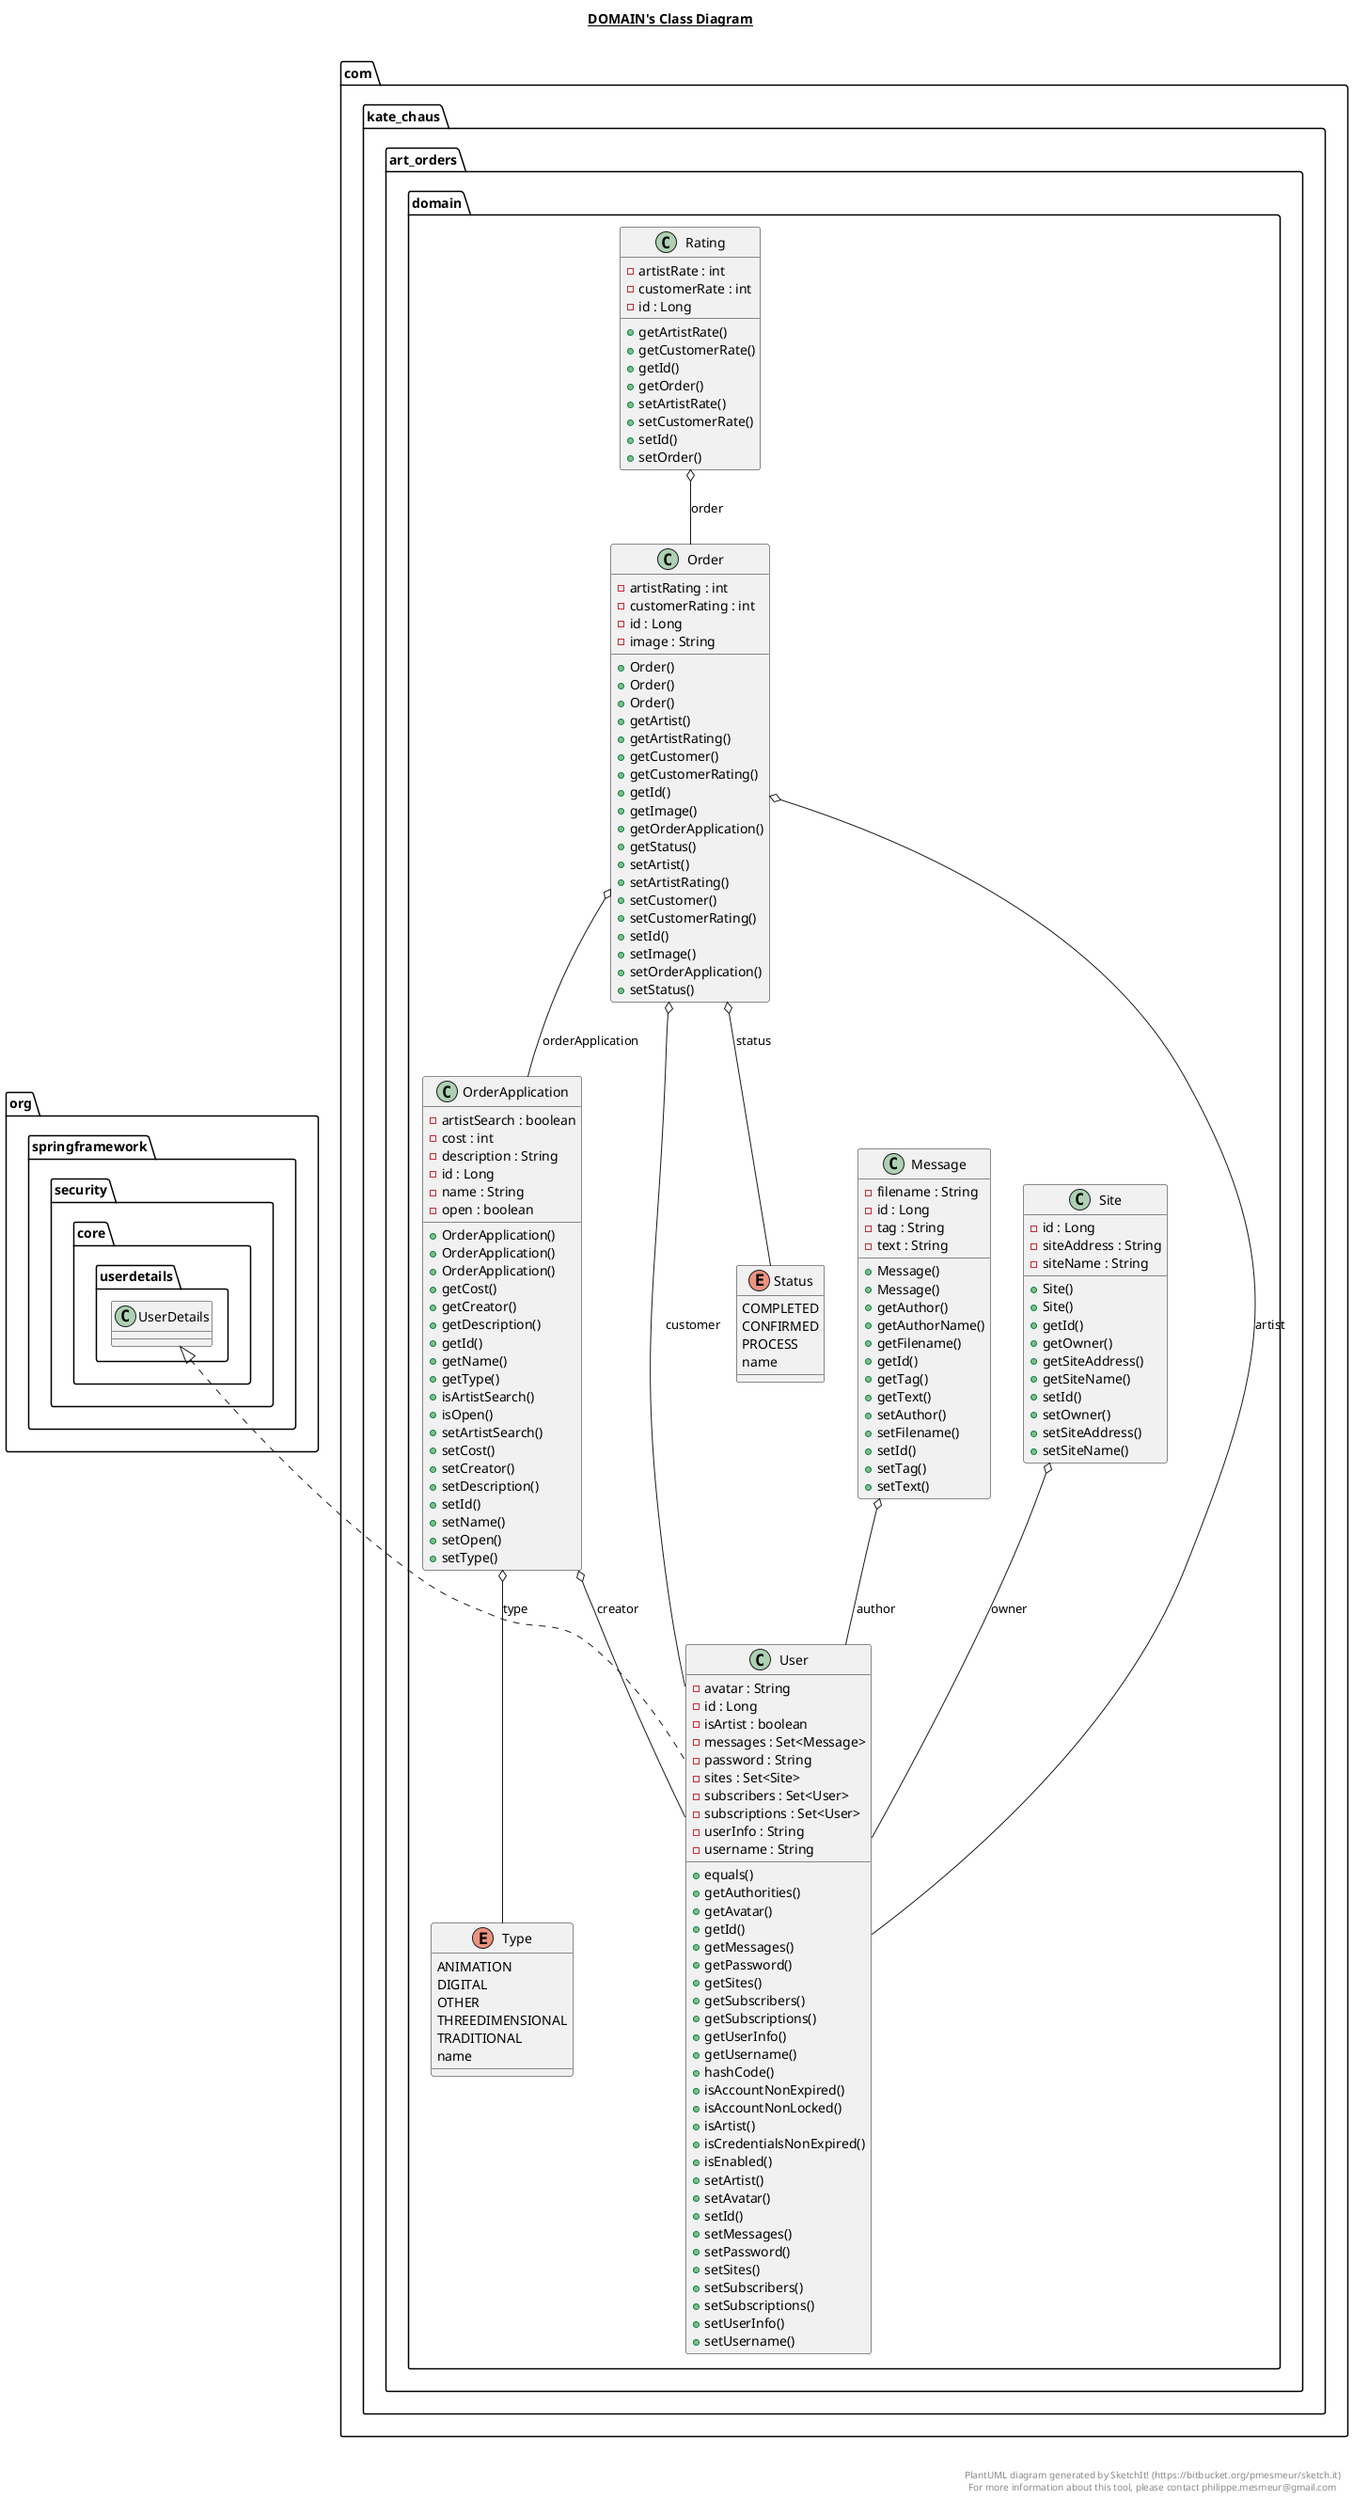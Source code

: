 @startuml

title __DOMAIN's Class Diagram__\n

  namespace com.kate_chaus.art_orders {
    namespace domain {
      class com.kate_chaus.art_orders.domain.Message {
          - filename : String
          - id : Long
          - tag : String
          - text : String
          + Message()
          + Message()
          + getAuthor()
          + getAuthorName()
          + getFilename()
          + getId()
          + getTag()
          + getText()
          + setAuthor()
          + setFilename()
          + setId()
          + setTag()
          + setText()
      }
    }
  }
  

  namespace com.kate_chaus.art_orders {
    namespace domain {
      class com.kate_chaus.art_orders.domain.Order {
          - artistRating : int
          - customerRating : int
          - id : Long
          - image : String
          + Order()
          + Order()
          + Order()
          + getArtist()
          + getArtistRating()
          + getCustomer()
          + getCustomerRating()
          + getId()
          + getImage()
          + getOrderApplication()
          + getStatus()
          + setArtist()
          + setArtistRating()
          + setCustomer()
          + setCustomerRating()
          + setId()
          + setImage()
          + setOrderApplication()
          + setStatus()
      }
    }
  }
  

  namespace com.kate_chaus.art_orders {
    namespace domain {
      class com.kate_chaus.art_orders.domain.OrderApplication {
          - artistSearch : boolean
          - cost : int
          - description : String
          - id : Long
          - name : String
          - open : boolean
          + OrderApplication()
          + OrderApplication()
          + OrderApplication()
          + getCost()
          + getCreator()
          + getDescription()
          + getId()
          + getName()
          + getType()
          + isArtistSearch()
          + isOpen()
          + setArtistSearch()
          + setCost()
          + setCreator()
          + setDescription()
          + setId()
          + setName()
          + setOpen()
          + setType()
      }
    }
  }
  

  namespace com.kate_chaus.art_orders {
    namespace domain {
      class com.kate_chaus.art_orders.domain.Rating {
          - artistRate : int
          - customerRate : int
          - id : Long
          + getArtistRate()
          + getCustomerRate()
          + getId()
          + getOrder()
          + setArtistRate()
          + setCustomerRate()
          + setId()
          + setOrder()
      }
    }
  }
  

  namespace com.kate_chaus.art_orders {
    namespace domain {
      class com.kate_chaus.art_orders.domain.Site {
          - id : Long
          - siteAddress : String
          - siteName : String
          + Site()
          + Site()
          + getId()
          + getOwner()
          + getSiteAddress()
          + getSiteName()
          + setId()
          + setOwner()
          + setSiteAddress()
          + setSiteName()
      }
    }
  }
  

  namespace com.kate_chaus.art_orders {
    namespace domain {
      enum Status {
        COMPLETED
        CONFIRMED
        PROCESS
        name
      }
    }
  }
  

  namespace com.kate_chaus.art_orders {
    namespace domain {
      enum Type {
        ANIMATION
        DIGITAL
        OTHER
        THREEDIMENSIONAL
        TRADITIONAL
        name
      }
    }
  }
  

  namespace com.kate_chaus.art_orders {
    namespace domain {
      class com.kate_chaus.art_orders.domain.User {
          - avatar : String
          - id : Long
          - isArtist : boolean
          - messages : Set<Message>
          - password : String
          - sites : Set<Site>
          - subscribers : Set<User>
          - subscriptions : Set<User>
          - userInfo : String
          - username : String
          + equals()
          + getAuthorities()
          + getAvatar()
          + getId()
          + getMessages()
          + getPassword()
          + getSites()
          + getSubscribers()
          + getSubscriptions()
          + getUserInfo()
          + getUsername()
          + hashCode()
          + isAccountNonExpired()
          + isAccountNonLocked()
          + isArtist()
          + isCredentialsNonExpired()
          + isEnabled()
          + setArtist()
          + setAvatar()
          + setId()
          + setMessages()
          + setPassword()
          + setSites()
          + setSubscribers()
          + setSubscriptions()
          + setUserInfo()
          + setUsername()
      }
    }
  }
  

  com.kate_chaus.art_orders.domain.Message o-- com.kate_chaus.art_orders.domain.User : author
  com.kate_chaus.art_orders.domain.Order o-- com.kate_chaus.art_orders.domain.User : artist
  com.kate_chaus.art_orders.domain.Order o-- com.kate_chaus.art_orders.domain.User : customer
  com.kate_chaus.art_orders.domain.Order o-- com.kate_chaus.art_orders.domain.OrderApplication : orderApplication
  com.kate_chaus.art_orders.domain.Order o-- com.kate_chaus.art_orders.domain.Status : status
  com.kate_chaus.art_orders.domain.OrderApplication o-- com.kate_chaus.art_orders.domain.User : creator
  com.kate_chaus.art_orders.domain.OrderApplication o-- com.kate_chaus.art_orders.domain.Type : type
  com.kate_chaus.art_orders.domain.Rating o-- com.kate_chaus.art_orders.domain.Order : order
  com.kate_chaus.art_orders.domain.Site o-- com.kate_chaus.art_orders.domain.User : owner
  com.kate_chaus.art_orders.domain.User .up.|> org.springframework.security.core.userdetails.UserDetails


right footer


PlantUML diagram generated by SketchIt! (https://bitbucket.org/pmesmeur/sketch.it)
For more information about this tool, please contact philippe.mesmeur@gmail.com
endfooter

@enduml
